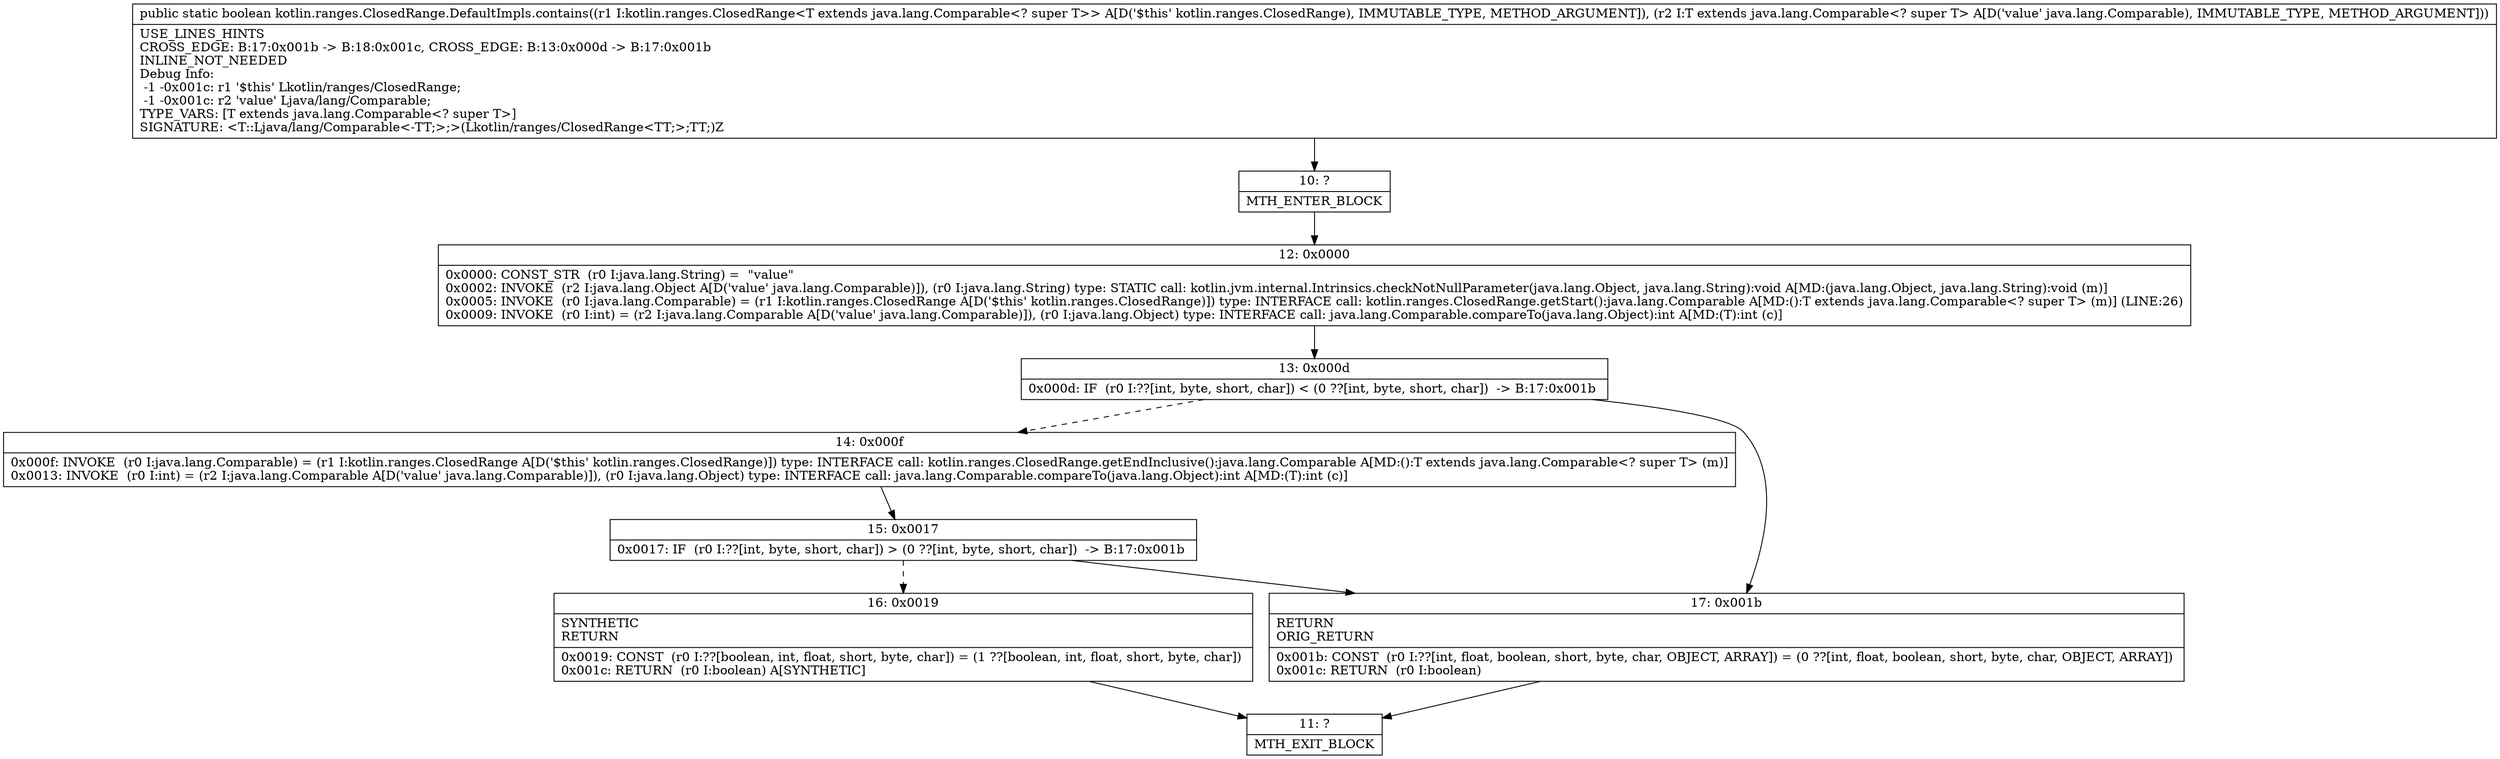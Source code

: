 digraph "CFG forkotlin.ranges.ClosedRange.DefaultImpls.contains(Lkotlin\/ranges\/ClosedRange;Ljava\/lang\/Comparable;)Z" {
Node_10 [shape=record,label="{10\:\ ?|MTH_ENTER_BLOCK\l}"];
Node_12 [shape=record,label="{12\:\ 0x0000|0x0000: CONST_STR  (r0 I:java.lang.String) =  \"value\" \l0x0002: INVOKE  (r2 I:java.lang.Object A[D('value' java.lang.Comparable)]), (r0 I:java.lang.String) type: STATIC call: kotlin.jvm.internal.Intrinsics.checkNotNullParameter(java.lang.Object, java.lang.String):void A[MD:(java.lang.Object, java.lang.String):void (m)]\l0x0005: INVOKE  (r0 I:java.lang.Comparable) = (r1 I:kotlin.ranges.ClosedRange A[D('$this' kotlin.ranges.ClosedRange)]) type: INTERFACE call: kotlin.ranges.ClosedRange.getStart():java.lang.Comparable A[MD:():T extends java.lang.Comparable\<? super T\> (m)] (LINE:26)\l0x0009: INVOKE  (r0 I:int) = (r2 I:java.lang.Comparable A[D('value' java.lang.Comparable)]), (r0 I:java.lang.Object) type: INTERFACE call: java.lang.Comparable.compareTo(java.lang.Object):int A[MD:(T):int (c)]\l}"];
Node_13 [shape=record,label="{13\:\ 0x000d|0x000d: IF  (r0 I:??[int, byte, short, char]) \< (0 ??[int, byte, short, char])  \-\> B:17:0x001b \l}"];
Node_14 [shape=record,label="{14\:\ 0x000f|0x000f: INVOKE  (r0 I:java.lang.Comparable) = (r1 I:kotlin.ranges.ClosedRange A[D('$this' kotlin.ranges.ClosedRange)]) type: INTERFACE call: kotlin.ranges.ClosedRange.getEndInclusive():java.lang.Comparable A[MD:():T extends java.lang.Comparable\<? super T\> (m)]\l0x0013: INVOKE  (r0 I:int) = (r2 I:java.lang.Comparable A[D('value' java.lang.Comparable)]), (r0 I:java.lang.Object) type: INTERFACE call: java.lang.Comparable.compareTo(java.lang.Object):int A[MD:(T):int (c)]\l}"];
Node_15 [shape=record,label="{15\:\ 0x0017|0x0017: IF  (r0 I:??[int, byte, short, char]) \> (0 ??[int, byte, short, char])  \-\> B:17:0x001b \l}"];
Node_16 [shape=record,label="{16\:\ 0x0019|SYNTHETIC\lRETURN\l|0x0019: CONST  (r0 I:??[boolean, int, float, short, byte, char]) = (1 ??[boolean, int, float, short, byte, char]) \l0x001c: RETURN  (r0 I:boolean) A[SYNTHETIC]\l}"];
Node_11 [shape=record,label="{11\:\ ?|MTH_EXIT_BLOCK\l}"];
Node_17 [shape=record,label="{17\:\ 0x001b|RETURN\lORIG_RETURN\l|0x001b: CONST  (r0 I:??[int, float, boolean, short, byte, char, OBJECT, ARRAY]) = (0 ??[int, float, boolean, short, byte, char, OBJECT, ARRAY]) \l0x001c: RETURN  (r0 I:boolean) \l}"];
MethodNode[shape=record,label="{public static boolean kotlin.ranges.ClosedRange.DefaultImpls.contains((r1 I:kotlin.ranges.ClosedRange\<T extends java.lang.Comparable\<? super T\>\> A[D('$this' kotlin.ranges.ClosedRange), IMMUTABLE_TYPE, METHOD_ARGUMENT]), (r2 I:T extends java.lang.Comparable\<? super T\> A[D('value' java.lang.Comparable), IMMUTABLE_TYPE, METHOD_ARGUMENT]))  | USE_LINES_HINTS\lCROSS_EDGE: B:17:0x001b \-\> B:18:0x001c, CROSS_EDGE: B:13:0x000d \-\> B:17:0x001b\lINLINE_NOT_NEEDED\lDebug Info:\l  \-1 \-0x001c: r1 '$this' Lkotlin\/ranges\/ClosedRange;\l  \-1 \-0x001c: r2 'value' Ljava\/lang\/Comparable;\lTYPE_VARS: [T extends java.lang.Comparable\<? super T\>]\lSIGNATURE: \<T::Ljava\/lang\/Comparable\<\-TT;\>;\>(Lkotlin\/ranges\/ClosedRange\<TT;\>;TT;)Z\l}"];
MethodNode -> Node_10;Node_10 -> Node_12;
Node_12 -> Node_13;
Node_13 -> Node_14[style=dashed];
Node_13 -> Node_17;
Node_14 -> Node_15;
Node_15 -> Node_16[style=dashed];
Node_15 -> Node_17;
Node_16 -> Node_11;
Node_17 -> Node_11;
}

